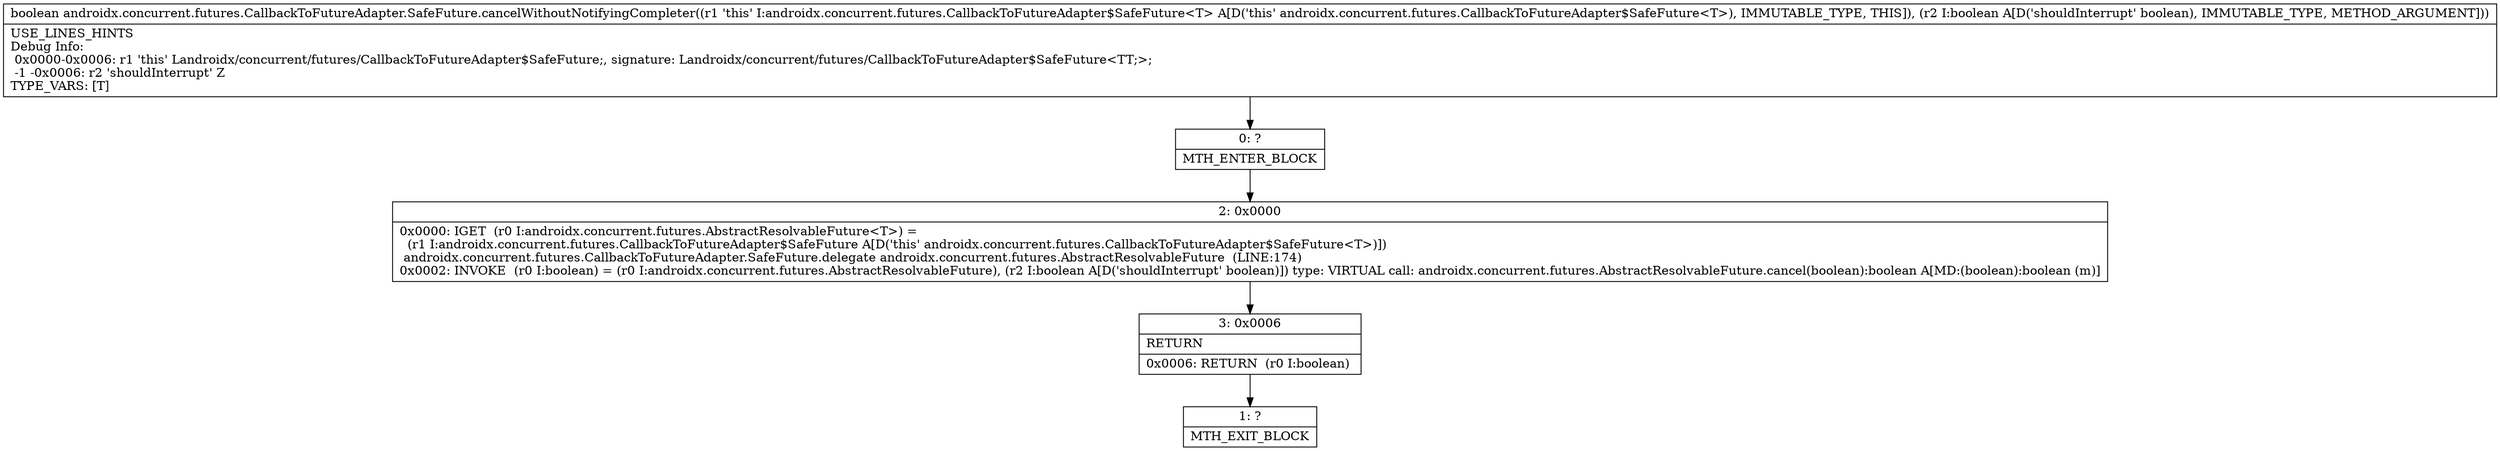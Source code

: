 digraph "CFG forandroidx.concurrent.futures.CallbackToFutureAdapter.SafeFuture.cancelWithoutNotifyingCompleter(Z)Z" {
Node_0 [shape=record,label="{0\:\ ?|MTH_ENTER_BLOCK\l}"];
Node_2 [shape=record,label="{2\:\ 0x0000|0x0000: IGET  (r0 I:androidx.concurrent.futures.AbstractResolvableFuture\<T\>) = \l  (r1 I:androidx.concurrent.futures.CallbackToFutureAdapter$SafeFuture A[D('this' androidx.concurrent.futures.CallbackToFutureAdapter$SafeFuture\<T\>)])\l androidx.concurrent.futures.CallbackToFutureAdapter.SafeFuture.delegate androidx.concurrent.futures.AbstractResolvableFuture  (LINE:174)\l0x0002: INVOKE  (r0 I:boolean) = (r0 I:androidx.concurrent.futures.AbstractResolvableFuture), (r2 I:boolean A[D('shouldInterrupt' boolean)]) type: VIRTUAL call: androidx.concurrent.futures.AbstractResolvableFuture.cancel(boolean):boolean A[MD:(boolean):boolean (m)]\l}"];
Node_3 [shape=record,label="{3\:\ 0x0006|RETURN\l|0x0006: RETURN  (r0 I:boolean) \l}"];
Node_1 [shape=record,label="{1\:\ ?|MTH_EXIT_BLOCK\l}"];
MethodNode[shape=record,label="{boolean androidx.concurrent.futures.CallbackToFutureAdapter.SafeFuture.cancelWithoutNotifyingCompleter((r1 'this' I:androidx.concurrent.futures.CallbackToFutureAdapter$SafeFuture\<T\> A[D('this' androidx.concurrent.futures.CallbackToFutureAdapter$SafeFuture\<T\>), IMMUTABLE_TYPE, THIS]), (r2 I:boolean A[D('shouldInterrupt' boolean), IMMUTABLE_TYPE, METHOD_ARGUMENT]))  | USE_LINES_HINTS\lDebug Info:\l  0x0000\-0x0006: r1 'this' Landroidx\/concurrent\/futures\/CallbackToFutureAdapter$SafeFuture;, signature: Landroidx\/concurrent\/futures\/CallbackToFutureAdapter$SafeFuture\<TT;\>;\l  \-1 \-0x0006: r2 'shouldInterrupt' Z\lTYPE_VARS: [T]\l}"];
MethodNode -> Node_0;Node_0 -> Node_2;
Node_2 -> Node_3;
Node_3 -> Node_1;
}

